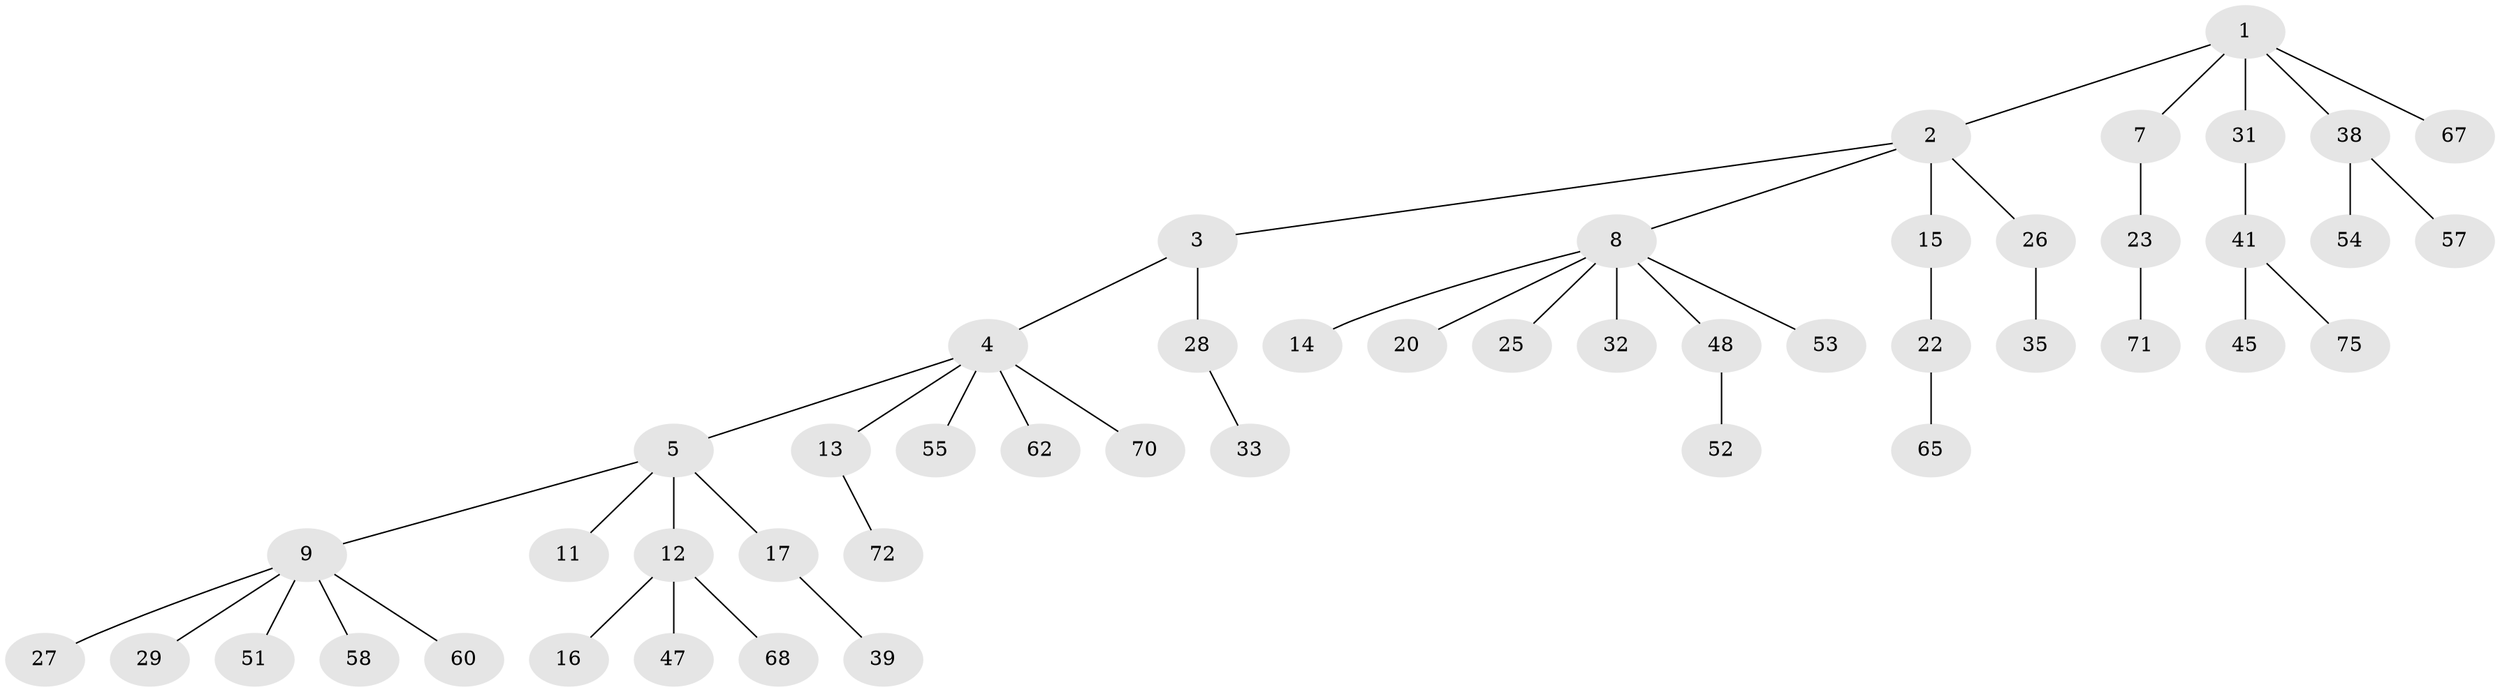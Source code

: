 // original degree distribution, {5: 0.04, 4: 0.02666666666666667, 3: 0.17333333333333334, 6: 0.02666666666666667, 2: 0.25333333333333335, 1: 0.48}
// Generated by graph-tools (version 1.1) at 2025/42/03/06/25 10:42:04]
// undirected, 49 vertices, 48 edges
graph export_dot {
graph [start="1"]
  node [color=gray90,style=filled];
  1 [super="+36"];
  2 [super="+6"];
  3 [super="+18"];
  4 [super="+30"];
  5 [super="+10"];
  7 [super="+21"];
  8 [super="+34"];
  9 [super="+24"];
  11;
  12 [super="+46"];
  13 [super="+49"];
  14;
  15 [super="+74"];
  16 [super="+19"];
  17 [super="+37"];
  20;
  22 [super="+40"];
  23 [super="+50"];
  25;
  26;
  27;
  28;
  29;
  31 [super="+44"];
  32 [super="+64"];
  33 [super="+61"];
  35 [super="+42"];
  38 [super="+43"];
  39;
  41 [super="+73"];
  45;
  47;
  48 [super="+56"];
  51 [super="+63"];
  52;
  53;
  54 [super="+69"];
  55 [super="+59"];
  57;
  58;
  60 [super="+66"];
  62;
  65;
  67;
  68;
  70;
  71;
  72;
  75;
  1 -- 2;
  1 -- 7;
  1 -- 31;
  1 -- 67;
  1 -- 38;
  2 -- 3;
  2 -- 15;
  2 -- 8;
  2 -- 26;
  3 -- 4;
  3 -- 28;
  4 -- 5;
  4 -- 13;
  4 -- 55;
  4 -- 70;
  4 -- 62;
  5 -- 9;
  5 -- 17;
  5 -- 11;
  5 -- 12;
  7 -- 23;
  8 -- 14;
  8 -- 20;
  8 -- 25;
  8 -- 32;
  8 -- 48;
  8 -- 53;
  9 -- 51;
  9 -- 58;
  9 -- 27;
  9 -- 60;
  9 -- 29;
  12 -- 16;
  12 -- 47;
  12 -- 68;
  13 -- 72;
  15 -- 22;
  17 -- 39;
  22 -- 65;
  23 -- 71;
  26 -- 35;
  28 -- 33;
  31 -- 41;
  38 -- 54;
  38 -- 57;
  41 -- 45;
  41 -- 75;
  48 -- 52;
}
